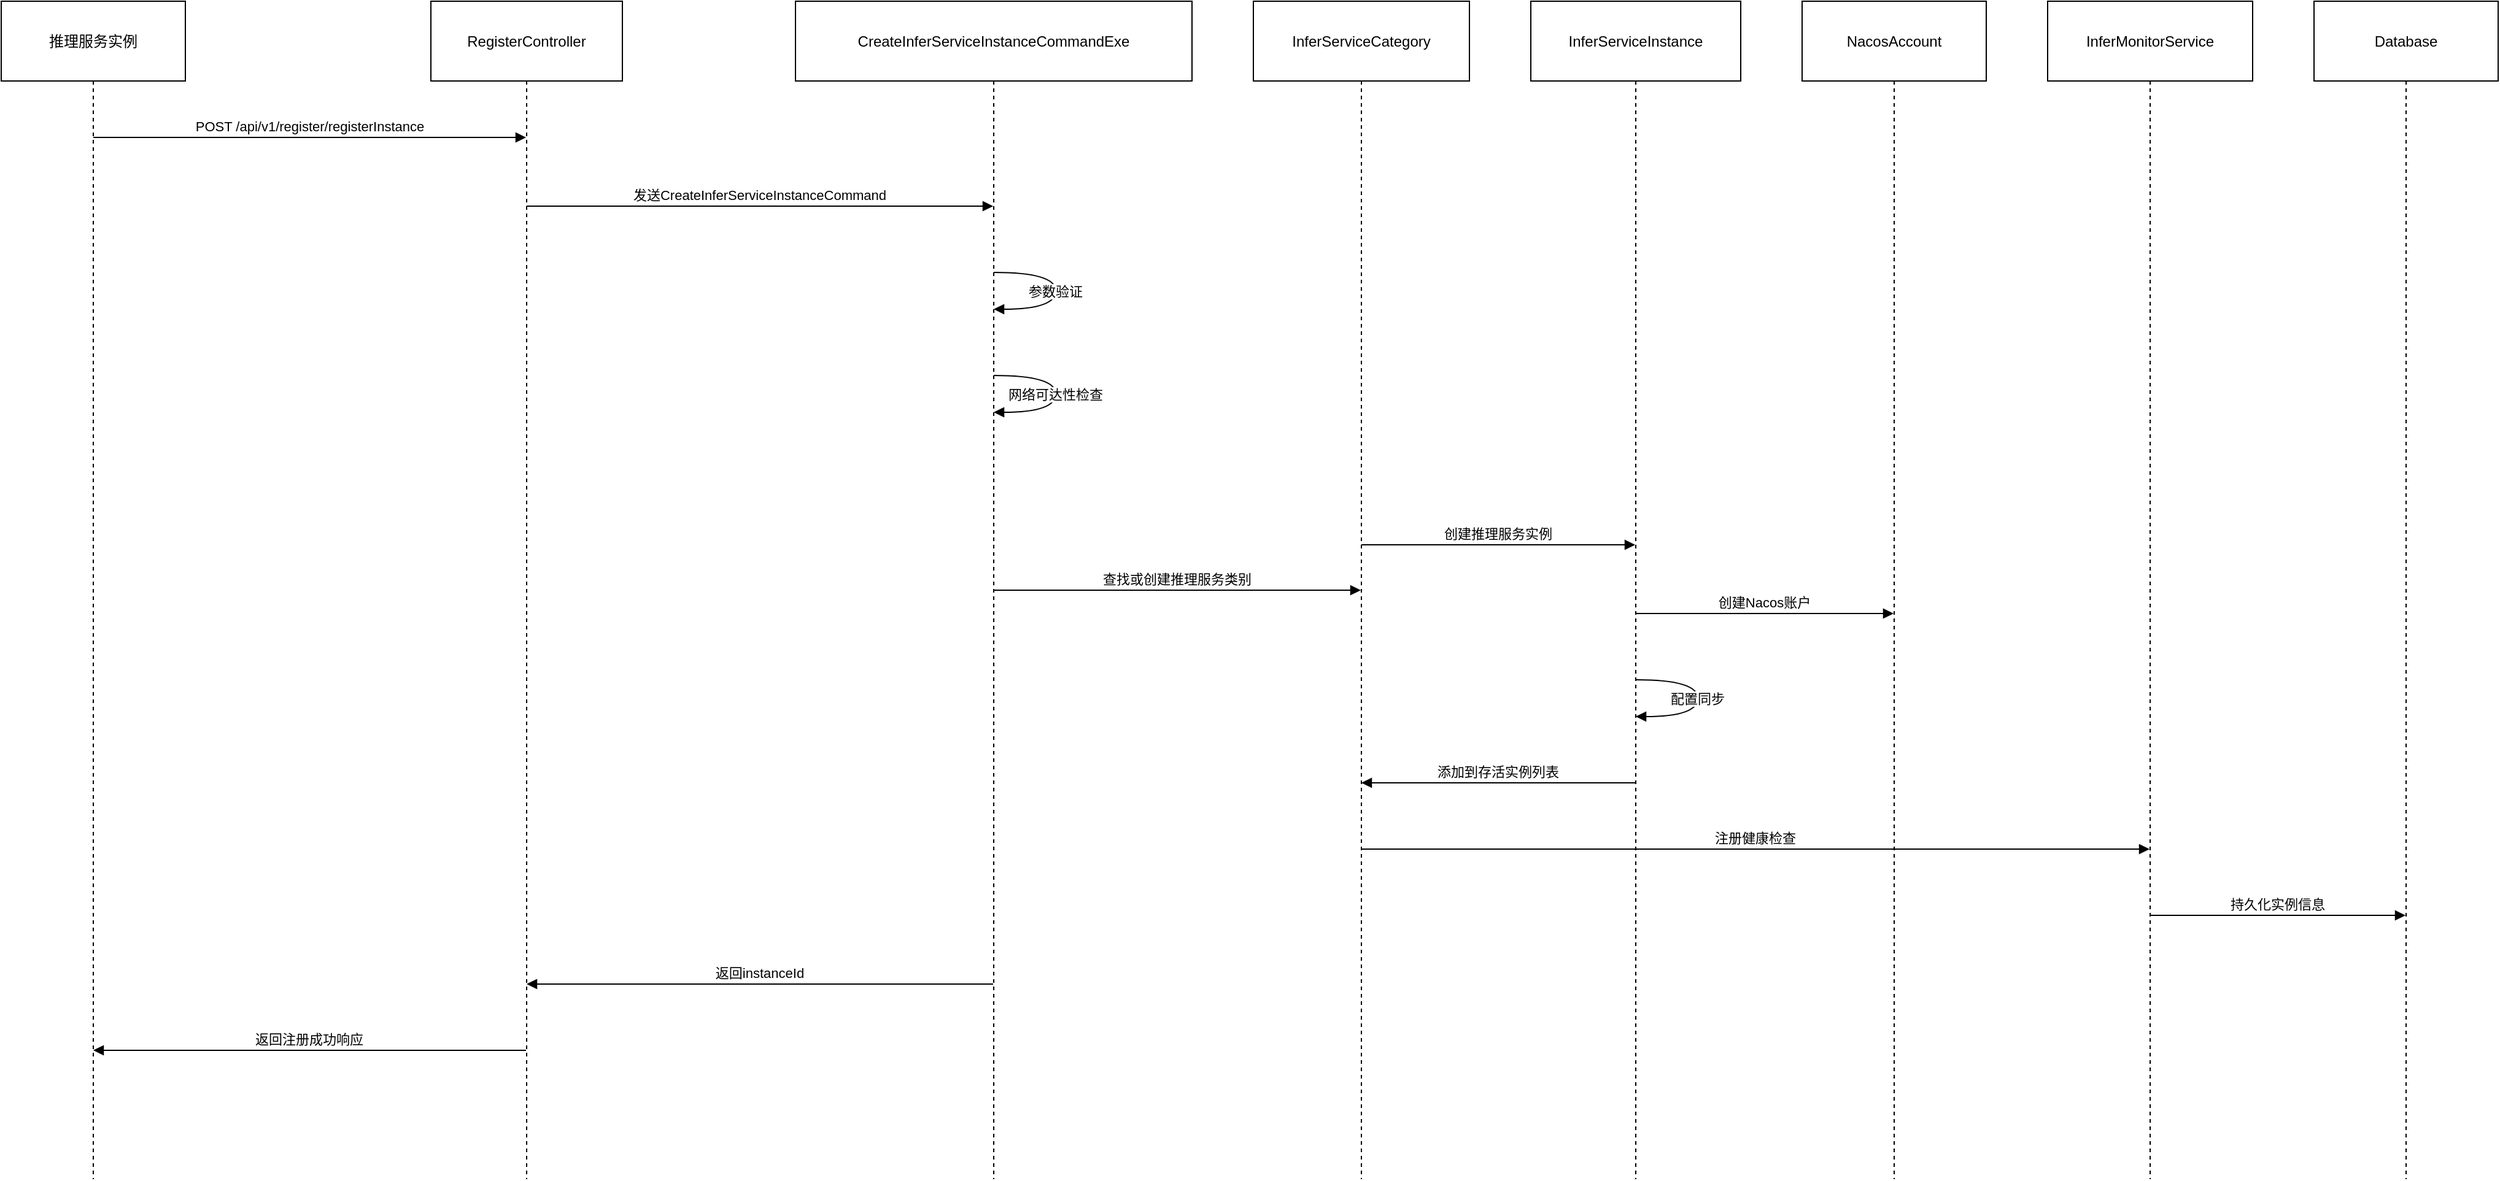 <mxfile version="27.1.6">
  <diagram id="C5RBs43oDa-KdzZeNtuy" name="Page-1">
    <mxGraphModel dx="2220" dy="1090" grid="0" gridSize="10" guides="0" tooltips="1" connect="1" arrows="1" fold="1" page="1" pageScale="1" pageWidth="827" pageHeight="1169" math="0" shadow="0">
      <root>
        <mxCell id="WIyWlLk6GJQsqaUBKTNV-0" />
        <mxCell id="WIyWlLk6GJQsqaUBKTNV-1" parent="WIyWlLk6GJQsqaUBKTNV-0" />
        <mxCell id="-vjJtmbgc6F2R6WbQubW-40" value="推理服务实例" style="shape=umlLifeline;perimeter=lifelinePerimeter;whiteSpace=wrap;container=1;dropTarget=0;collapsible=0;recursiveResize=0;outlineConnect=0;portConstraint=eastwest;newEdgeStyle={&quot;edgeStyle&quot;:&quot;elbowEdgeStyle&quot;,&quot;elbow&quot;:&quot;vertical&quot;,&quot;curved&quot;:0,&quot;rounded&quot;:0};size=65;" vertex="1" parent="WIyWlLk6GJQsqaUBKTNV-1">
          <mxGeometry x="20" y="20" width="150" height="960" as="geometry" />
        </mxCell>
        <mxCell id="-vjJtmbgc6F2R6WbQubW-41" value="RegisterController" style="shape=umlLifeline;perimeter=lifelinePerimeter;whiteSpace=wrap;container=1;dropTarget=0;collapsible=0;recursiveResize=0;outlineConnect=0;portConstraint=eastwest;newEdgeStyle={&quot;edgeStyle&quot;:&quot;elbowEdgeStyle&quot;,&quot;elbow&quot;:&quot;vertical&quot;,&quot;curved&quot;:0,&quot;rounded&quot;:0};size=65;" vertex="1" parent="WIyWlLk6GJQsqaUBKTNV-1">
          <mxGeometry x="370" y="20" width="156" height="960" as="geometry" />
        </mxCell>
        <mxCell id="-vjJtmbgc6F2R6WbQubW-42" value="CreateInferServiceInstanceCommandExe" style="shape=umlLifeline;perimeter=lifelinePerimeter;whiteSpace=wrap;container=1;dropTarget=0;collapsible=0;recursiveResize=0;outlineConnect=0;portConstraint=eastwest;newEdgeStyle={&quot;edgeStyle&quot;:&quot;elbowEdgeStyle&quot;,&quot;elbow&quot;:&quot;vertical&quot;,&quot;curved&quot;:0,&quot;rounded&quot;:0};size=65;" vertex="1" parent="WIyWlLk6GJQsqaUBKTNV-1">
          <mxGeometry x="667" y="20" width="323" height="960" as="geometry" />
        </mxCell>
        <mxCell id="-vjJtmbgc6F2R6WbQubW-43" value="InferServiceCategory" style="shape=umlLifeline;perimeter=lifelinePerimeter;whiteSpace=wrap;container=1;dropTarget=0;collapsible=0;recursiveResize=0;outlineConnect=0;portConstraint=eastwest;newEdgeStyle={&quot;edgeStyle&quot;:&quot;elbowEdgeStyle&quot;,&quot;elbow&quot;:&quot;vertical&quot;,&quot;curved&quot;:0,&quot;rounded&quot;:0};size=65;" vertex="1" parent="WIyWlLk6GJQsqaUBKTNV-1">
          <mxGeometry x="1040" y="20" width="176" height="960" as="geometry" />
        </mxCell>
        <mxCell id="-vjJtmbgc6F2R6WbQubW-44" value="InferServiceInstance" style="shape=umlLifeline;perimeter=lifelinePerimeter;whiteSpace=wrap;container=1;dropTarget=0;collapsible=0;recursiveResize=0;outlineConnect=0;portConstraint=eastwest;newEdgeStyle={&quot;edgeStyle&quot;:&quot;elbowEdgeStyle&quot;,&quot;elbow&quot;:&quot;vertical&quot;,&quot;curved&quot;:0,&quot;rounded&quot;:0};size=65;" vertex="1" parent="WIyWlLk6GJQsqaUBKTNV-1">
          <mxGeometry x="1266" y="20" width="171" height="960" as="geometry" />
        </mxCell>
        <mxCell id="-vjJtmbgc6F2R6WbQubW-45" value="NacosAccount" style="shape=umlLifeline;perimeter=lifelinePerimeter;whiteSpace=wrap;container=1;dropTarget=0;collapsible=0;recursiveResize=0;outlineConnect=0;portConstraint=eastwest;newEdgeStyle={&quot;edgeStyle&quot;:&quot;elbowEdgeStyle&quot;,&quot;elbow&quot;:&quot;vertical&quot;,&quot;curved&quot;:0,&quot;rounded&quot;:0};size=65;" vertex="1" parent="WIyWlLk6GJQsqaUBKTNV-1">
          <mxGeometry x="1487" y="20" width="150" height="960" as="geometry" />
        </mxCell>
        <mxCell id="-vjJtmbgc6F2R6WbQubW-46" value="InferMonitorService" style="shape=umlLifeline;perimeter=lifelinePerimeter;whiteSpace=wrap;container=1;dropTarget=0;collapsible=0;recursiveResize=0;outlineConnect=0;portConstraint=eastwest;newEdgeStyle={&quot;edgeStyle&quot;:&quot;elbowEdgeStyle&quot;,&quot;elbow&quot;:&quot;vertical&quot;,&quot;curved&quot;:0,&quot;rounded&quot;:0};size=65;" vertex="1" parent="WIyWlLk6GJQsqaUBKTNV-1">
          <mxGeometry x="1687" y="20" width="167" height="960" as="geometry" />
        </mxCell>
        <mxCell id="-vjJtmbgc6F2R6WbQubW-47" value="Database" style="shape=umlLifeline;perimeter=lifelinePerimeter;whiteSpace=wrap;container=1;dropTarget=0;collapsible=0;recursiveResize=0;outlineConnect=0;portConstraint=eastwest;newEdgeStyle={&quot;edgeStyle&quot;:&quot;elbowEdgeStyle&quot;,&quot;elbow&quot;:&quot;vertical&quot;,&quot;curved&quot;:0,&quot;rounded&quot;:0};size=65;" vertex="1" parent="WIyWlLk6GJQsqaUBKTNV-1">
          <mxGeometry x="1904" y="20" width="150" height="960" as="geometry" />
        </mxCell>
        <mxCell id="-vjJtmbgc6F2R6WbQubW-48" value="POST /api/v1/register/registerInstance" style="verticalAlign=bottom;edgeStyle=elbowEdgeStyle;elbow=vertical;curved=0;rounded=0;endArrow=block;" edge="1" parent="WIyWlLk6GJQsqaUBKTNV-1" source="-vjJtmbgc6F2R6WbQubW-40" target="-vjJtmbgc6F2R6WbQubW-41">
          <mxGeometry relative="1" as="geometry">
            <Array as="points">
              <mxPoint x="280" y="131" />
            </Array>
          </mxGeometry>
        </mxCell>
        <mxCell id="-vjJtmbgc6F2R6WbQubW-49" value="发送CreateInferServiceInstanceCommand" style="verticalAlign=bottom;edgeStyle=elbowEdgeStyle;elbow=vertical;curved=0;rounded=0;endArrow=block;" edge="1" parent="WIyWlLk6GJQsqaUBKTNV-1" source="-vjJtmbgc6F2R6WbQubW-41" target="-vjJtmbgc6F2R6WbQubW-42">
          <mxGeometry relative="1" as="geometry">
            <Array as="points">
              <mxPoint x="647" y="187" />
            </Array>
          </mxGeometry>
        </mxCell>
        <mxCell id="-vjJtmbgc6F2R6WbQubW-50" value="参数验证" style="curved=1;endArrow=block;rounded=0;" edge="1" parent="WIyWlLk6GJQsqaUBKTNV-1" source="-vjJtmbgc6F2R6WbQubW-42" target="-vjJtmbgc6F2R6WbQubW-42">
          <mxGeometry relative="1" as="geometry">
            <Array as="points">
              <mxPoint x="879" y="241" />
              <mxPoint x="879" y="271" />
            </Array>
          </mxGeometry>
        </mxCell>
        <mxCell id="-vjJtmbgc6F2R6WbQubW-51" value="网络可达性检查" style="curved=1;endArrow=block;rounded=0;" edge="1" parent="WIyWlLk6GJQsqaUBKTNV-1" source="-vjJtmbgc6F2R6WbQubW-42" target="-vjJtmbgc6F2R6WbQubW-42">
          <mxGeometry relative="1" as="geometry">
            <Array as="points">
              <mxPoint x="879" y="325" />
              <mxPoint x="879" y="355" />
            </Array>
          </mxGeometry>
        </mxCell>
        <mxCell id="-vjJtmbgc6F2R6WbQubW-52" value="查找或创建推理服务类别" style="verticalAlign=bottom;edgeStyle=elbowEdgeStyle;elbow=vertical;curved=0;rounded=0;endArrow=block;" edge="1" parent="WIyWlLk6GJQsqaUBKTNV-1" source="-vjJtmbgc6F2R6WbQubW-42" target="-vjJtmbgc6F2R6WbQubW-43">
          <mxGeometry relative="1" as="geometry">
            <Array as="points">
              <mxPoint x="986" y="409" />
            </Array>
          </mxGeometry>
        </mxCell>
        <mxCell id="-vjJtmbgc6F2R6WbQubW-53" value="创建推理服务实例" style="verticalAlign=bottom;edgeStyle=elbowEdgeStyle;elbow=vertical;curved=0;rounded=0;endArrow=block;" edge="1" parent="WIyWlLk6GJQsqaUBKTNV-1" source="-vjJtmbgc6F2R6WbQubW-43" target="-vjJtmbgc6F2R6WbQubW-44">
          <mxGeometry relative="1" as="geometry">
            <Array as="points">
              <mxPoint x="1248" y="463" />
            </Array>
          </mxGeometry>
        </mxCell>
        <mxCell id="-vjJtmbgc6F2R6WbQubW-54" value="创建Nacos账户" style="verticalAlign=bottom;edgeStyle=elbowEdgeStyle;elbow=vertical;curved=0;rounded=0;endArrow=block;" edge="1" parent="WIyWlLk6GJQsqaUBKTNV-1" source="-vjJtmbgc6F2R6WbQubW-44" target="-vjJtmbgc6F2R6WbQubW-45">
          <mxGeometry relative="1" as="geometry">
            <Array as="points">
              <mxPoint x="1465" y="519" />
            </Array>
          </mxGeometry>
        </mxCell>
        <mxCell id="-vjJtmbgc6F2R6WbQubW-55" value="配置同步" style="curved=1;endArrow=block;rounded=0;" edge="1" parent="WIyWlLk6GJQsqaUBKTNV-1" source="-vjJtmbgc6F2R6WbQubW-44" target="-vjJtmbgc6F2R6WbQubW-44">
          <mxGeometry relative="1" as="geometry">
            <Array as="points">
              <mxPoint x="1402" y="573" />
              <mxPoint x="1402" y="603" />
            </Array>
          </mxGeometry>
        </mxCell>
        <mxCell id="-vjJtmbgc6F2R6WbQubW-56" value="添加到存活实例列表" style="verticalAlign=bottom;edgeStyle=elbowEdgeStyle;elbow=vertical;curved=0;rounded=0;endArrow=block;" edge="1" parent="WIyWlLk6GJQsqaUBKTNV-1" source="-vjJtmbgc6F2R6WbQubW-44" target="-vjJtmbgc6F2R6WbQubW-43">
          <mxGeometry relative="1" as="geometry">
            <Array as="points">
              <mxPoint x="1251" y="657" />
            </Array>
          </mxGeometry>
        </mxCell>
        <mxCell id="-vjJtmbgc6F2R6WbQubW-57" value="注册健康检查" style="verticalAlign=bottom;edgeStyle=elbowEdgeStyle;elbow=vertical;curved=0;rounded=0;endArrow=block;" edge="1" parent="WIyWlLk6GJQsqaUBKTNV-1" source="-vjJtmbgc6F2R6WbQubW-43" target="-vjJtmbgc6F2R6WbQubW-46">
          <mxGeometry relative="1" as="geometry">
            <Array as="points">
              <mxPoint x="1457" y="711" />
            </Array>
          </mxGeometry>
        </mxCell>
        <mxCell id="-vjJtmbgc6F2R6WbQubW-58" value="持久化实例信息" style="verticalAlign=bottom;edgeStyle=elbowEdgeStyle;elbow=vertical;curved=0;rounded=0;endArrow=block;" edge="1" parent="WIyWlLk6GJQsqaUBKTNV-1" source="-vjJtmbgc6F2R6WbQubW-46" target="-vjJtmbgc6F2R6WbQubW-47">
          <mxGeometry relative="1" as="geometry">
            <Array as="points">
              <mxPoint x="1883" y="765" />
            </Array>
          </mxGeometry>
        </mxCell>
        <mxCell id="-vjJtmbgc6F2R6WbQubW-59" value="返回instanceId" style="verticalAlign=bottom;edgeStyle=elbowEdgeStyle;elbow=vertical;curved=0;rounded=0;endArrow=block;" edge="1" parent="WIyWlLk6GJQsqaUBKTNV-1" source="-vjJtmbgc6F2R6WbQubW-42" target="-vjJtmbgc6F2R6WbQubW-41">
          <mxGeometry relative="1" as="geometry">
            <Array as="points">
              <mxPoint x="650" y="821" />
            </Array>
          </mxGeometry>
        </mxCell>
        <mxCell id="-vjJtmbgc6F2R6WbQubW-60" value="返回注册成功响应" style="verticalAlign=bottom;edgeStyle=elbowEdgeStyle;elbow=vertical;curved=0;rounded=0;endArrow=block;" edge="1" parent="WIyWlLk6GJQsqaUBKTNV-1" source="-vjJtmbgc6F2R6WbQubW-41" target="-vjJtmbgc6F2R6WbQubW-40">
          <mxGeometry relative="1" as="geometry">
            <Array as="points">
              <mxPoint x="283" y="875" />
            </Array>
          </mxGeometry>
        </mxCell>
      </root>
    </mxGraphModel>
  </diagram>
</mxfile>
